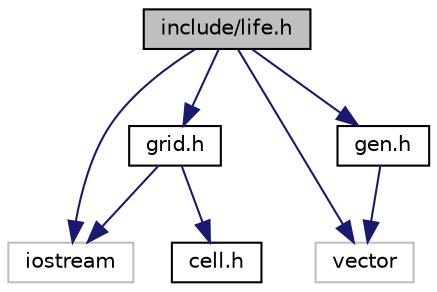 digraph "include/life.h"
{
  edge [fontname="Helvetica",fontsize="10",labelfontname="Helvetica",labelfontsize="10"];
  node [fontname="Helvetica",fontsize="10",shape=record];
  Node1 [label="include/life.h",height=0.2,width=0.4,color="black", fillcolor="grey75", style="filled", fontcolor="black"];
  Node1 -> Node2 [color="midnightblue",fontsize="10",style="solid",fontname="Helvetica"];
  Node2 [label="iostream",height=0.2,width=0.4,color="grey75", fillcolor="white", style="filled"];
  Node1 -> Node3 [color="midnightblue",fontsize="10",style="solid",fontname="Helvetica"];
  Node3 [label="vector",height=0.2,width=0.4,color="grey75", fillcolor="white", style="filled"];
  Node1 -> Node4 [color="midnightblue",fontsize="10",style="solid",fontname="Helvetica"];
  Node4 [label="grid.h",height=0.2,width=0.4,color="black", fillcolor="white", style="filled",URL="$grid_8h.html"];
  Node4 -> Node2 [color="midnightblue",fontsize="10",style="solid",fontname="Helvetica"];
  Node4 -> Node5 [color="midnightblue",fontsize="10",style="solid",fontname="Helvetica"];
  Node5 [label="cell.h",height=0.2,width=0.4,color="black", fillcolor="white", style="filled",URL="$cell_8h.html"];
  Node1 -> Node6 [color="midnightblue",fontsize="10",style="solid",fontname="Helvetica"];
  Node6 [label="gen.h",height=0.2,width=0.4,color="black", fillcolor="white", style="filled",URL="$gen_8h.html"];
  Node6 -> Node3 [color="midnightblue",fontsize="10",style="solid",fontname="Helvetica"];
}

